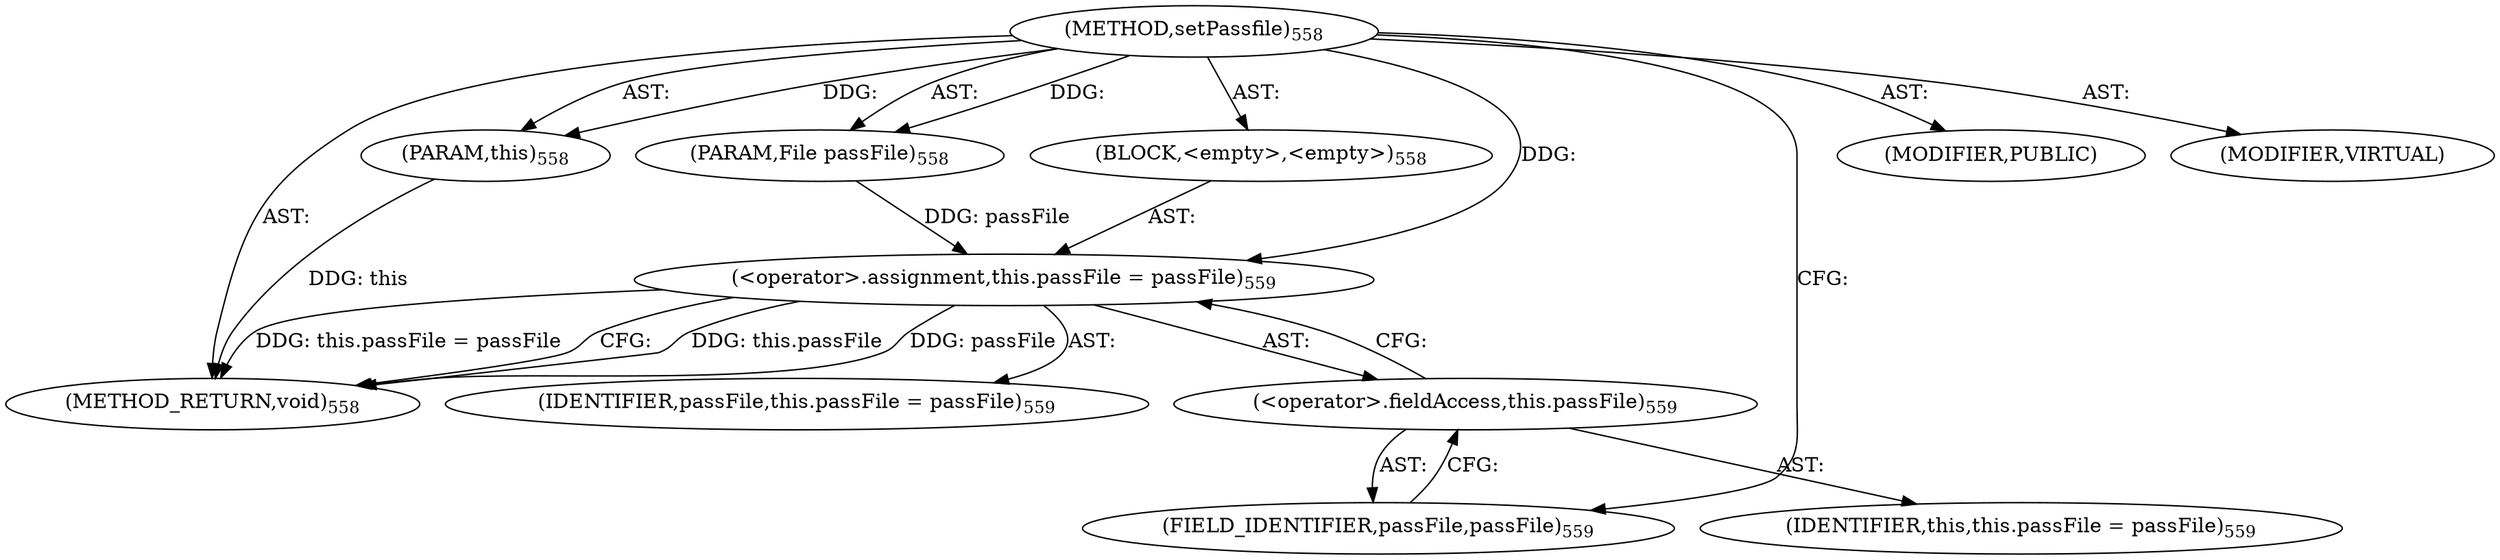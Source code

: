 digraph "setPassfile" {  
"111669149712" [label = <(METHOD,setPassfile)<SUB>558</SUB>> ]
"115964117006" [label = <(PARAM,this)<SUB>558</SUB>> ]
"115964117036" [label = <(PARAM,File passFile)<SUB>558</SUB>> ]
"25769803859" [label = <(BLOCK,&lt;empty&gt;,&lt;empty&gt;)<SUB>558</SUB>> ]
"30064771399" [label = <(&lt;operator&gt;.assignment,this.passFile = passFile)<SUB>559</SUB>> ]
"30064771400" [label = <(&lt;operator&gt;.fieldAccess,this.passFile)<SUB>559</SUB>> ]
"68719476786" [label = <(IDENTIFIER,this,this.passFile = passFile)<SUB>559</SUB>> ]
"55834574927" [label = <(FIELD_IDENTIFIER,passFile,passFile)<SUB>559</SUB>> ]
"68719477032" [label = <(IDENTIFIER,passFile,this.passFile = passFile)<SUB>559</SUB>> ]
"133143986234" [label = <(MODIFIER,PUBLIC)> ]
"133143986235" [label = <(MODIFIER,VIRTUAL)> ]
"128849018896" [label = <(METHOD_RETURN,void)<SUB>558</SUB>> ]
  "111669149712" -> "115964117006"  [ label = "AST: "] 
  "111669149712" -> "115964117036"  [ label = "AST: "] 
  "111669149712" -> "25769803859"  [ label = "AST: "] 
  "111669149712" -> "133143986234"  [ label = "AST: "] 
  "111669149712" -> "133143986235"  [ label = "AST: "] 
  "111669149712" -> "128849018896"  [ label = "AST: "] 
  "25769803859" -> "30064771399"  [ label = "AST: "] 
  "30064771399" -> "30064771400"  [ label = "AST: "] 
  "30064771399" -> "68719477032"  [ label = "AST: "] 
  "30064771400" -> "68719476786"  [ label = "AST: "] 
  "30064771400" -> "55834574927"  [ label = "AST: "] 
  "30064771399" -> "128849018896"  [ label = "CFG: "] 
  "30064771400" -> "30064771399"  [ label = "CFG: "] 
  "55834574927" -> "30064771400"  [ label = "CFG: "] 
  "111669149712" -> "55834574927"  [ label = "CFG: "] 
  "115964117006" -> "128849018896"  [ label = "DDG: this"] 
  "30064771399" -> "128849018896"  [ label = "DDG: this.passFile"] 
  "30064771399" -> "128849018896"  [ label = "DDG: passFile"] 
  "30064771399" -> "128849018896"  [ label = "DDG: this.passFile = passFile"] 
  "111669149712" -> "115964117006"  [ label = "DDG: "] 
  "111669149712" -> "115964117036"  [ label = "DDG: "] 
  "115964117036" -> "30064771399"  [ label = "DDG: passFile"] 
  "111669149712" -> "30064771399"  [ label = "DDG: "] 
}
